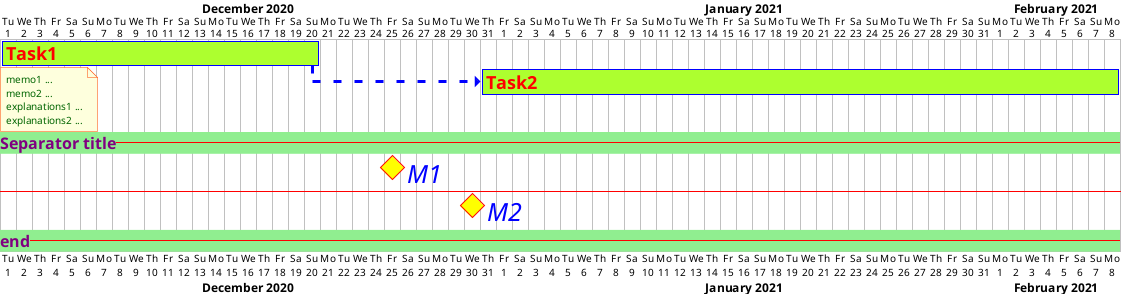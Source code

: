 {
  "sha1": "ek5p7lqkr709j5bdykmkb6v6uuc7g8b",
  "insertion": {
    "when": "2024-06-01T09:03:04.558Z",
    "url": "https://forum.plantuml.net/13570/can-you-style-the-days-and-months-of-a-gantt-chart",
    "user": "plantuml@gmail.com"
  }
}
@startgantt
<style>
ganttDiagram {
	task {
		FontName Helvetica
		FontColor red
		FontSize 18
		FontStyle bold
		BackGroundColor GreenYellow
		LineColor blue
	}
	milestone {
		FontColor blue
		FontSize 25
		FontStyle italic
		BackGroundColor yellow
		LineColor red
	}
	note {
		FontColor DarkGreen
		FontSize 10
		LineColor OrangeRed
	}
	arrow {
		FontName Helvetica
		FontColor red
		FontSize 18
		FontStyle bold
		BackGroundColor GreenYellow
		LineColor blue
	    LineStyle 8.0-13.0
	    LineThickness 3.0
	}
	separator {
	    BackgroundColor lightGreen
	    LineStyle 8.0-3.0
	    LineColor red
	    LineThickness 1.0
		FontSize 16
		FontStyle bold
		FontColor purple
		Margin 0
		Padding 0
	}
}
</style>
Project starts the 2020-12-01
[Task1] lasts 20 days
note bottom
  memo1 ...
  memo2 ...
  explanations1 ...
  explanations2 ...
end note
[Task2] lasts 40 days
[Task2] starts 10 days after [Task1]'s end
-- Separator title --
[M1] happens on 5 days after [Task1]'s end
--
[M2] happens on 10 days after [Task1]'s end
-- end --
@endgantt
